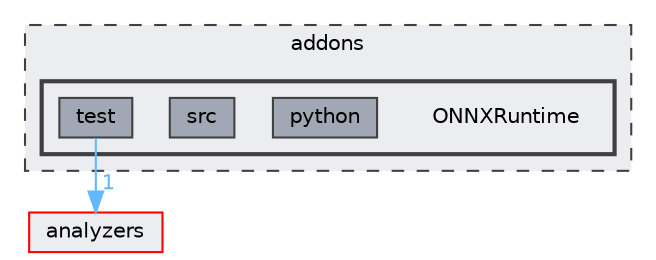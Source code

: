 digraph "addons/ONNXRuntime"
{
 // LATEX_PDF_SIZE
  bgcolor="transparent";
  edge [fontname=Helvetica,fontsize=10,labelfontname=Helvetica,labelfontsize=10];
  node [fontname=Helvetica,fontsize=10,shape=box,height=0.2,width=0.4];
  compound=true
  subgraph clusterdir_1233bc0a3e869c10318208e4553a4fcb {
    graph [ bgcolor="#ecedf0", pencolor="grey25", label="addons", fontname=Helvetica,fontsize=10 style="filled,dashed", URL="dir_1233bc0a3e869c10318208e4553a4fcb.html",tooltip=""]
  subgraph clusterdir_07c81203795ae4b092cd84065b2373bb {
    graph [ bgcolor="#ecedf0", pencolor="grey25", label="", fontname=Helvetica,fontsize=10 style="filled,bold", URL="dir_07c81203795ae4b092cd84065b2373bb.html",tooltip=""]
    dir_07c81203795ae4b092cd84065b2373bb [shape=plaintext, label="ONNXRuntime"];
  dir_2b52ad01ee0b04d601ba72a719895dd9 [label="python", fillcolor="#a1a7b4", color="grey25", style="filled", URL="dir_2b52ad01ee0b04d601ba72a719895dd9.html",tooltip=""];
  dir_76cc8aa98929073362273945134e215e [label="src", fillcolor="#a1a7b4", color="grey25", style="filled", URL="dir_76cc8aa98929073362273945134e215e.html",tooltip=""];
  dir_0b34226371d8c12146eac658b9ce6bfb [label="test", fillcolor="#a1a7b4", color="grey25", style="filled", URL="dir_0b34226371d8c12146eac658b9ce6bfb.html",tooltip=""];
  }
  }
  dir_3d03528d2400acc3fc02bc2b11bada0c [label="analyzers", fillcolor="#ecedf0", color="red", style="filled", URL="dir_3d03528d2400acc3fc02bc2b11bada0c.html",tooltip=""];
  dir_0b34226371d8c12146eac658b9ce6bfb->dir_3d03528d2400acc3fc02bc2b11bada0c [headlabel="1", labeldistance=1.5 headhref="dir_000017_000001.html" href="dir_000017_000001.html" color="steelblue1" fontcolor="steelblue1"];
}
